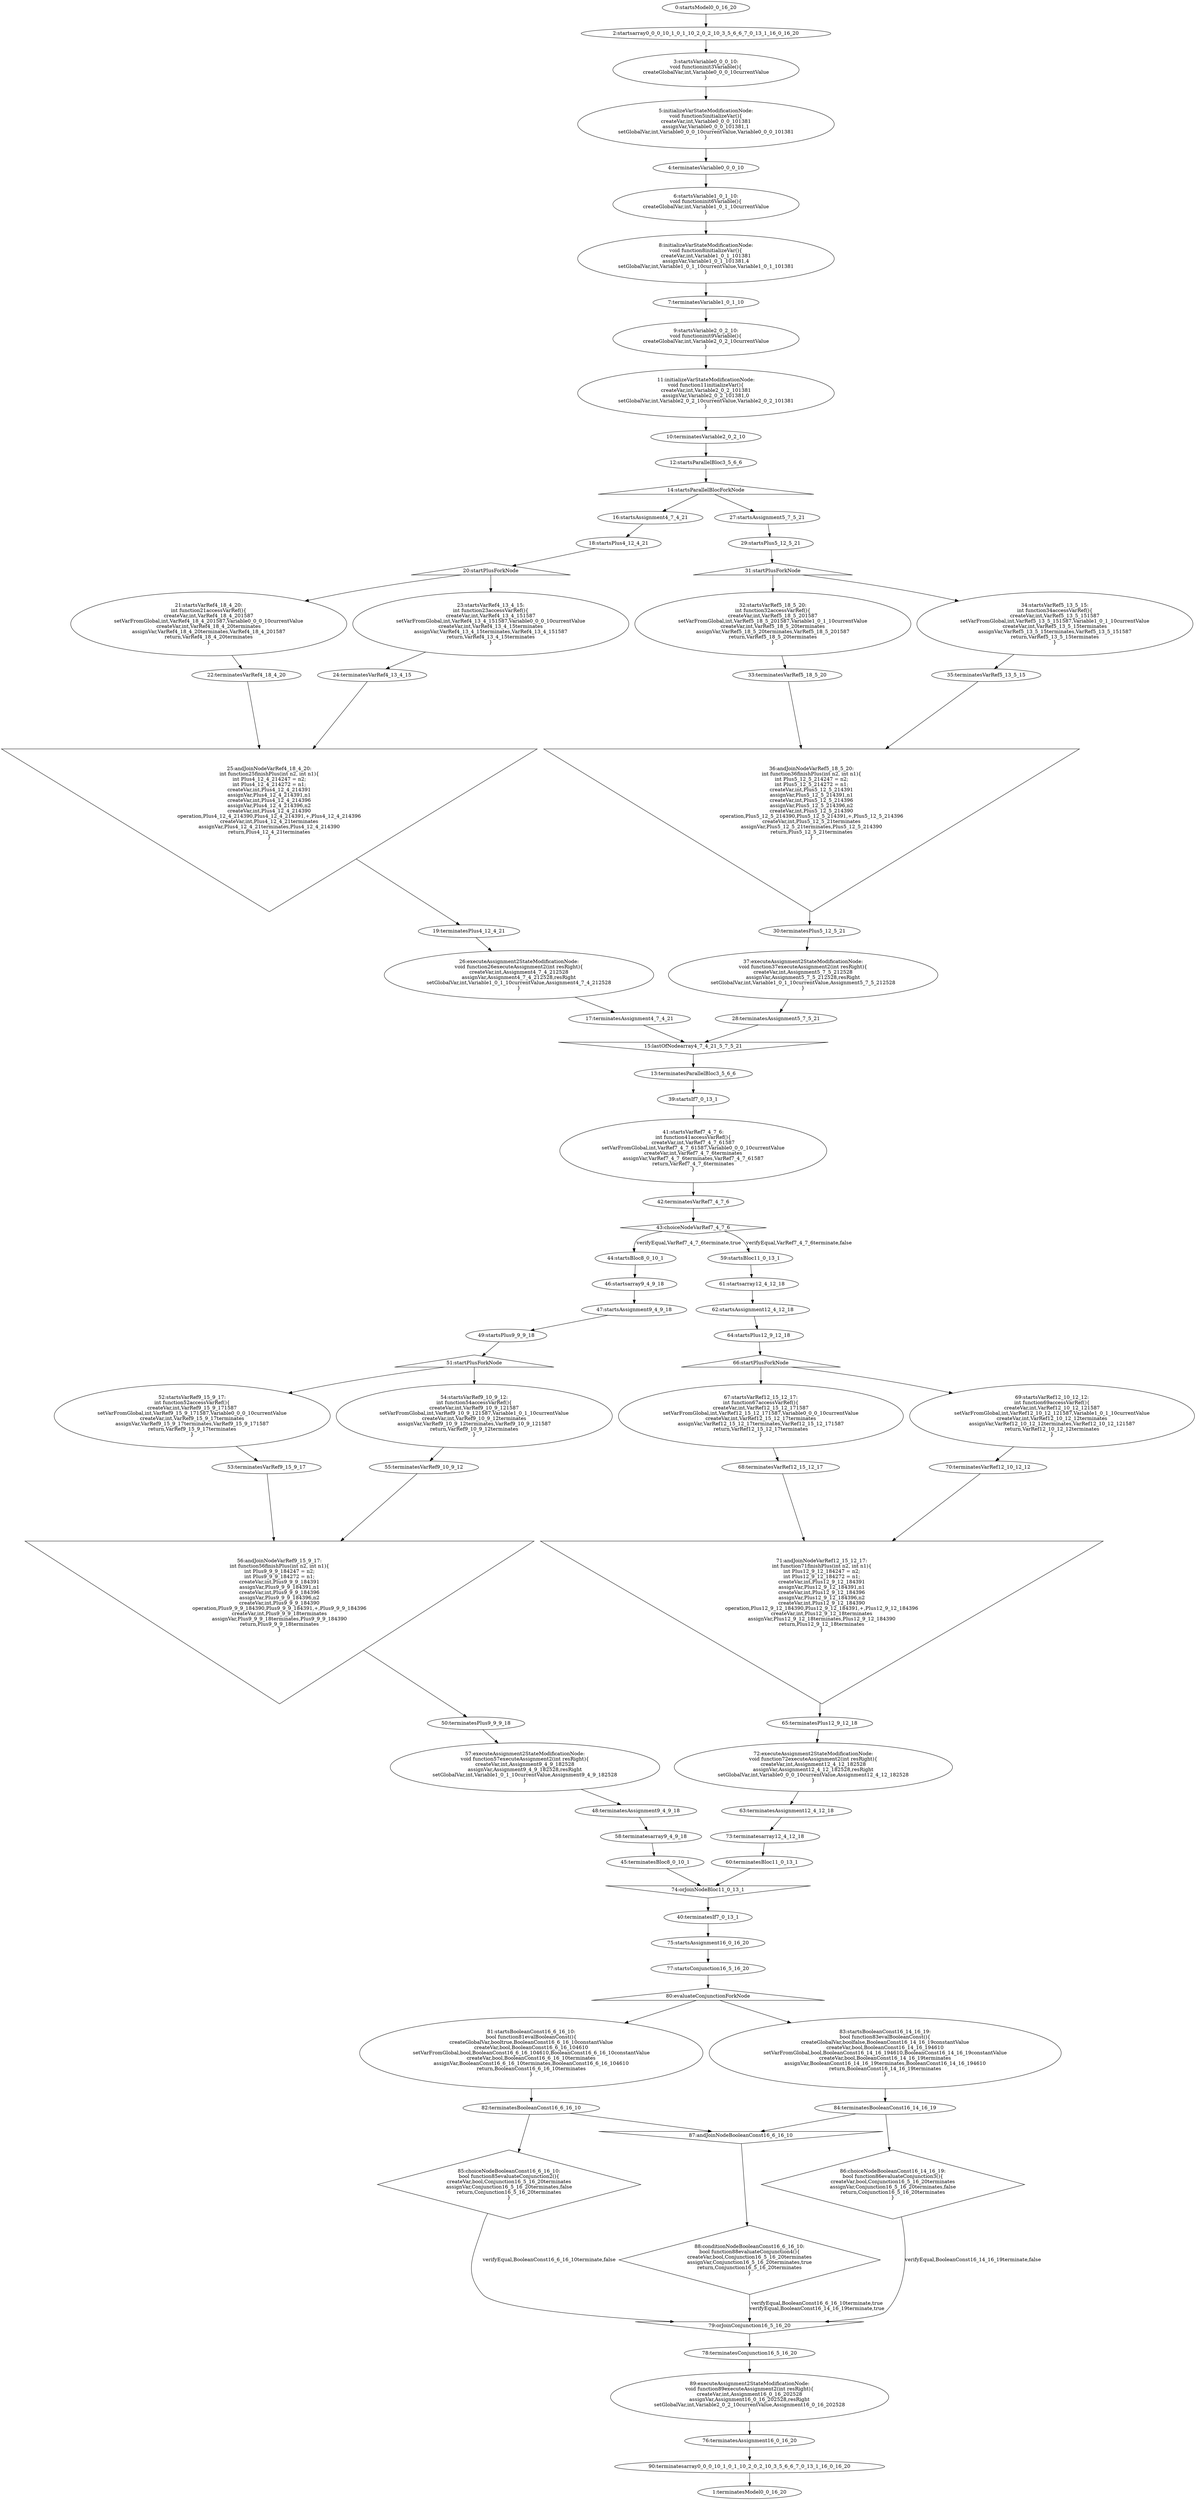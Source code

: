 digraph G {
  "0" [label="0:startsModel0_0_16_20" shape="ellipse" ];
  "1" [label="1:terminatesModel0_0_16_20" shape="ellipse" ];
  "2" [label="2:startsarray0_0_0_10_1_0_1_10_2_0_2_10_3_5_6_6_7_0_13_1_16_0_16_20" shape="ellipse" ];
  "3" [label="3:startsVariable0_0_0_10:
void functioninit3Variable(){
createGlobalVar,int,Variable0_0_0_10currentValue
}" shape="ellipse" ];
  "4" [label="4:terminatesVariable0_0_0_10" shape="ellipse" ];
  "5" [label="5:initializeVarStateModificationNode:
void function5initializeVar(){
createVar,int,Variable0_0_0_101381
assignVar,Variable0_0_0_101381,1
setGlobalVar,int,Variable0_0_0_10currentValue,Variable0_0_0_101381
}" shape="ellipse" ];
  "6" [label="6:startsVariable1_0_1_10:
void functioninit6Variable(){
createGlobalVar,int,Variable1_0_1_10currentValue
}" shape="ellipse" ];
  "7" [label="7:terminatesVariable1_0_1_10" shape="ellipse" ];
  "8" [label="8:initializeVarStateModificationNode:
void function8initializeVar(){
createVar,int,Variable1_0_1_101381
assignVar,Variable1_0_1_101381,4
setGlobalVar,int,Variable1_0_1_10currentValue,Variable1_0_1_101381
}" shape="ellipse" ];
  "9" [label="9:startsVariable2_0_2_10:
void functioninit9Variable(){
createGlobalVar,int,Variable2_0_2_10currentValue
}" shape="ellipse" ];
  "10" [label="10:terminatesVariable2_0_2_10" shape="ellipse" ];
  "11" [label="11:initializeVarStateModificationNode:
void function11initializeVar(){
createVar,int,Variable2_0_2_101381
assignVar,Variable2_0_2_101381,0
setGlobalVar,int,Variable2_0_2_10currentValue,Variable2_0_2_101381
}" shape="ellipse" ];
  "12" [label="12:startsParallelBloc3_5_6_6" shape="ellipse" ];
  "13" [label="13:terminatesParallelBloc3_5_6_6" shape="ellipse" ];
  "14" [label="14:startsParallelBlocForkNode" shape="triangle" ];
  "16" [label="16:startsAssignment4_7_4_21" shape="ellipse" ];
  "17" [label="17:terminatesAssignment4_7_4_21" shape="ellipse" ];
  "18" [label="18:startsPlus4_12_4_21" shape="ellipse" ];
  "19" [label="19:terminatesPlus4_12_4_21" shape="ellipse" ];
  "20" [label="20:startPlusForkNode" shape="triangle" ];
  "21" [label="21:startsVarRef4_18_4_20:
int function21accessVarRef(){
createVar,int,VarRef4_18_4_201587
setVarFromGlobal,int,VarRef4_18_4_201587,Variable0_0_0_10currentValue
createVar,int,VarRef4_18_4_20terminates
assignVar,VarRef4_18_4_20terminates,VarRef4_18_4_201587
return,VarRef4_18_4_20terminates
}" shape="ellipse" ];
  "22" [label="22:terminatesVarRef4_18_4_20" shape="ellipse" ];
  "23" [label="23:startsVarRef4_13_4_15:
int function23accessVarRef(){
createVar,int,VarRef4_13_4_151587
setVarFromGlobal,int,VarRef4_13_4_151587,Variable0_0_0_10currentValue
createVar,int,VarRef4_13_4_15terminates
assignVar,VarRef4_13_4_15terminates,VarRef4_13_4_151587
return,VarRef4_13_4_15terminates
}" shape="ellipse" ];
  "24" [label="24:terminatesVarRef4_13_4_15" shape="ellipse" ];
  "25" [label="25:andJoinNodeVarRef4_18_4_20:
int function25finishPlus(int n2, int n1){
int Plus4_12_4_214247 = n2;
int Plus4_12_4_214272 = n1;
createVar,int,Plus4_12_4_214391
assignVar,Plus4_12_4_214391,n1
createVar,int,Plus4_12_4_214396
assignVar,Plus4_12_4_214396,n2
createVar,int,Plus4_12_4_214390
operation,Plus4_12_4_214390,Plus4_12_4_214391,+,Plus4_12_4_214396
createVar,int,Plus4_12_4_21terminates
assignVar,Plus4_12_4_21terminates,Plus4_12_4_214390
return,Plus4_12_4_21terminates
}" shape="invtriangle" ];
  "26" [label="26:executeAssignment2StateModificationNode:
void function26executeAssignment2(int resRight){
createVar,int,Assignment4_7_4_212528
assignVar,Assignment4_7_4_212528,resRight
setGlobalVar,int,Variable1_0_1_10currentValue,Assignment4_7_4_212528
}" shape="ellipse" ];
  "27" [label="27:startsAssignment5_7_5_21" shape="ellipse" ];
  "28" [label="28:terminatesAssignment5_7_5_21" shape="ellipse" ];
  "29" [label="29:startsPlus5_12_5_21" shape="ellipse" ];
  "30" [label="30:terminatesPlus5_12_5_21" shape="ellipse" ];
  "31" [label="31:startPlusForkNode" shape="triangle" ];
  "32" [label="32:startsVarRef5_18_5_20:
int function32accessVarRef(){
createVar,int,VarRef5_18_5_201587
setVarFromGlobal,int,VarRef5_18_5_201587,Variable1_0_1_10currentValue
createVar,int,VarRef5_18_5_20terminates
assignVar,VarRef5_18_5_20terminates,VarRef5_18_5_201587
return,VarRef5_18_5_20terminates
}" shape="ellipse" ];
  "33" [label="33:terminatesVarRef5_18_5_20" shape="ellipse" ];
  "34" [label="34:startsVarRef5_13_5_15:
int function34accessVarRef(){
createVar,int,VarRef5_13_5_151587
setVarFromGlobal,int,VarRef5_13_5_151587,Variable1_0_1_10currentValue
createVar,int,VarRef5_13_5_15terminates
assignVar,VarRef5_13_5_15terminates,VarRef5_13_5_151587
return,VarRef5_13_5_15terminates
}" shape="ellipse" ];
  "35" [label="35:terminatesVarRef5_13_5_15" shape="ellipse" ];
  "36" [label="36:andJoinNodeVarRef5_18_5_20:
int function36finishPlus(int n2, int n1){
int Plus5_12_5_214247 = n2;
int Plus5_12_5_214272 = n1;
createVar,int,Plus5_12_5_214391
assignVar,Plus5_12_5_214391,n1
createVar,int,Plus5_12_5_214396
assignVar,Plus5_12_5_214396,n2
createVar,int,Plus5_12_5_214390
operation,Plus5_12_5_214390,Plus5_12_5_214391,+,Plus5_12_5_214396
createVar,int,Plus5_12_5_21terminates
assignVar,Plus5_12_5_21terminates,Plus5_12_5_214390
return,Plus5_12_5_21terminates
}" shape="invtriangle" ];
  "37" [label="37:executeAssignment2StateModificationNode:
void function37executeAssignment2(int resRight){
createVar,int,Assignment5_7_5_212528
assignVar,Assignment5_7_5_212528,resRight
setGlobalVar,int,Variable1_0_1_10currentValue,Assignment5_7_5_212528
}" shape="ellipse" ];
  "15" [label="15:lastOfNodearray4_7_4_21_5_7_5_21" shape="invtriangle" ];
  "39" [label="39:startsIf7_0_13_1" shape="ellipse" ];
  "40" [label="40:terminatesIf7_0_13_1" shape="ellipse" ];
  "41" [label="41:startsVarRef7_4_7_6:
int function41accessVarRef(){
createVar,int,VarRef7_4_7_61587
setVarFromGlobal,int,VarRef7_4_7_61587,Variable0_0_0_10currentValue
createVar,int,VarRef7_4_7_6terminates
assignVar,VarRef7_4_7_6terminates,VarRef7_4_7_61587
return,VarRef7_4_7_6terminates
}" shape="ellipse" ];
  "42" [label="42:terminatesVarRef7_4_7_6" shape="ellipse" ];
  "43" [label="43:choiceNodeVarRef7_4_7_6" shape="diamond" ];
  "44" [label="44:startsBloc8_0_10_1" shape="ellipse" ];
  "45" [label="45:terminatesBloc8_0_10_1" shape="ellipse" ];
  "46" [label="46:startsarray9_4_9_18" shape="ellipse" ];
  "47" [label="47:startsAssignment9_4_9_18" shape="ellipse" ];
  "48" [label="48:terminatesAssignment9_4_9_18" shape="ellipse" ];
  "49" [label="49:startsPlus9_9_9_18" shape="ellipse" ];
  "50" [label="50:terminatesPlus9_9_9_18" shape="ellipse" ];
  "51" [label="51:startPlusForkNode" shape="triangle" ];
  "52" [label="52:startsVarRef9_15_9_17:
int function52accessVarRef(){
createVar,int,VarRef9_15_9_171587
setVarFromGlobal,int,VarRef9_15_9_171587,Variable0_0_0_10currentValue
createVar,int,VarRef9_15_9_17terminates
assignVar,VarRef9_15_9_17terminates,VarRef9_15_9_171587
return,VarRef9_15_9_17terminates
}" shape="ellipse" ];
  "53" [label="53:terminatesVarRef9_15_9_17" shape="ellipse" ];
  "54" [label="54:startsVarRef9_10_9_12:
int function54accessVarRef(){
createVar,int,VarRef9_10_9_121587
setVarFromGlobal,int,VarRef9_10_9_121587,Variable1_0_1_10currentValue
createVar,int,VarRef9_10_9_12terminates
assignVar,VarRef9_10_9_12terminates,VarRef9_10_9_121587
return,VarRef9_10_9_12terminates
}" shape="ellipse" ];
  "55" [label="55:terminatesVarRef9_10_9_12" shape="ellipse" ];
  "56" [label="56:andJoinNodeVarRef9_15_9_17:
int function56finishPlus(int n2, int n1){
int Plus9_9_9_184247 = n2;
int Plus9_9_9_184272 = n1;
createVar,int,Plus9_9_9_184391
assignVar,Plus9_9_9_184391,n1
createVar,int,Plus9_9_9_184396
assignVar,Plus9_9_9_184396,n2
createVar,int,Plus9_9_9_184390
operation,Plus9_9_9_184390,Plus9_9_9_184391,+,Plus9_9_9_184396
createVar,int,Plus9_9_9_18terminates
assignVar,Plus9_9_9_18terminates,Plus9_9_9_184390
return,Plus9_9_9_18terminates
}" shape="invtriangle" ];
  "57" [label="57:executeAssignment2StateModificationNode:
void function57executeAssignment2(int resRight){
createVar,int,Assignment9_4_9_182528
assignVar,Assignment9_4_9_182528,resRight
setGlobalVar,int,Variable1_0_1_10currentValue,Assignment9_4_9_182528
}" shape="ellipse" ];
  "58" [label="58:terminatesarray9_4_9_18" shape="ellipse" ];
  "59" [label="59:startsBloc11_0_13_1" shape="ellipse" ];
  "60" [label="60:terminatesBloc11_0_13_1" shape="ellipse" ];
  "61" [label="61:startsarray12_4_12_18" shape="ellipse" ];
  "62" [label="62:startsAssignment12_4_12_18" shape="ellipse" ];
  "63" [label="63:terminatesAssignment12_4_12_18" shape="ellipse" ];
  "64" [label="64:startsPlus12_9_12_18" shape="ellipse" ];
  "65" [label="65:terminatesPlus12_9_12_18" shape="ellipse" ];
  "66" [label="66:startPlusForkNode" shape="triangle" ];
  "67" [label="67:startsVarRef12_15_12_17:
int function67accessVarRef(){
createVar,int,VarRef12_15_12_171587
setVarFromGlobal,int,VarRef12_15_12_171587,Variable0_0_0_10currentValue
createVar,int,VarRef12_15_12_17terminates
assignVar,VarRef12_15_12_17terminates,VarRef12_15_12_171587
return,VarRef12_15_12_17terminates
}" shape="ellipse" ];
  "68" [label="68:terminatesVarRef12_15_12_17" shape="ellipse" ];
  "69" [label="69:startsVarRef12_10_12_12:
int function69accessVarRef(){
createVar,int,VarRef12_10_12_121587
setVarFromGlobal,int,VarRef12_10_12_121587,Variable1_0_1_10currentValue
createVar,int,VarRef12_10_12_12terminates
assignVar,VarRef12_10_12_12terminates,VarRef12_10_12_121587
return,VarRef12_10_12_12terminates
}" shape="ellipse" ];
  "70" [label="70:terminatesVarRef12_10_12_12" shape="ellipse" ];
  "71" [label="71:andJoinNodeVarRef12_15_12_17:
int function71finishPlus(int n2, int n1){
int Plus12_9_12_184247 = n2;
int Plus12_9_12_184272 = n1;
createVar,int,Plus12_9_12_184391
assignVar,Plus12_9_12_184391,n1
createVar,int,Plus12_9_12_184396
assignVar,Plus12_9_12_184396,n2
createVar,int,Plus12_9_12_184390
operation,Plus12_9_12_184390,Plus12_9_12_184391,+,Plus12_9_12_184396
createVar,int,Plus12_9_12_18terminates
assignVar,Plus12_9_12_18terminates,Plus12_9_12_184390
return,Plus12_9_12_18terminates
}" shape="invtriangle" ];
  "72" [label="72:executeAssignment2StateModificationNode:
void function72executeAssignment2(int resRight){
createVar,int,Assignment12_4_12_182528
assignVar,Assignment12_4_12_182528,resRight
setGlobalVar,int,Variable0_0_0_10currentValue,Assignment12_4_12_182528
}" shape="ellipse" ];
  "73" [label="73:terminatesarray12_4_12_18" shape="ellipse" ];
  "74" [label="74:orJoinNodeBloc11_0_13_1" shape="invtriangle" ];
  "75" [label="75:startsAssignment16_0_16_20" shape="ellipse" ];
  "76" [label="76:terminatesAssignment16_0_16_20" shape="ellipse" ];
  "77" [label="77:startsConjunction16_5_16_20" shape="ellipse" ];
  "78" [label="78:terminatesConjunction16_5_16_20" shape="ellipse" ];
  "79" [label="79:orJoinConjunction16_5_16_20" shape="invtriangle" ];
  "80" [label="80:evaluateConjunctionForkNode" shape="triangle" ];
  "81" [label="81:startsBooleanConst16_6_16_10:
bool function81evalBooleanConst(){
createGlobalVar,booltrue,BooleanConst16_6_16_10constantValue
createVar,bool,BooleanConst16_6_16_104610
setVarFromGlobal,bool,BooleanConst16_6_16_104610,BooleanConst16_6_16_10constantValue
createVar,bool,BooleanConst16_6_16_10terminates
assignVar,BooleanConst16_6_16_10terminates,BooleanConst16_6_16_104610
return,BooleanConst16_6_16_10terminates
}" shape="ellipse" ];
  "82" [label="82:terminatesBooleanConst16_6_16_10" shape="ellipse" ];
  "83" [label="83:startsBooleanConst16_14_16_19:
bool function83evalBooleanConst(){
createGlobalVar,boolfalse,BooleanConst16_14_16_19constantValue
createVar,bool,BooleanConst16_14_16_194610
setVarFromGlobal,bool,BooleanConst16_14_16_194610,BooleanConst16_14_16_19constantValue
createVar,bool,BooleanConst16_14_16_19terminates
assignVar,BooleanConst16_14_16_19terminates,BooleanConst16_14_16_194610
return,BooleanConst16_14_16_19terminates
}" shape="ellipse" ];
  "84" [label="84:terminatesBooleanConst16_14_16_19" shape="ellipse" ];
  "85" [label="85:choiceNodeBooleanConst16_6_16_10:
bool function85evaluateConjunction2(){
createVar,bool,Conjunction16_5_16_20terminates
assignVar,Conjunction16_5_16_20terminates,false
return,Conjunction16_5_16_20terminates
}" shape="diamond" ];
  "86" [label="86:choiceNodeBooleanConst16_14_16_19:
bool function86evaluateConjunction3(){
createVar,bool,Conjunction16_5_16_20terminates
assignVar,Conjunction16_5_16_20terminates,false
return,Conjunction16_5_16_20terminates
}" shape="diamond" ];
  "87" [label="87:andJoinNodeBooleanConst16_6_16_10" shape="invtriangle" ];
  "88" [label="88:conditionNodeBooleanConst16_6_16_10:
bool function88evaluateConjunction4(){
createVar,bool,Conjunction16_5_16_20terminates
assignVar,Conjunction16_5_16_20terminates,true
return,Conjunction16_5_16_20terminates
}" shape="diamond" ];
  "89" [label="89:executeAssignment2StateModificationNode:
void function89executeAssignment2(int resRight){
createVar,int,Assignment16_0_16_202528
assignVar,Assignment16_0_16_202528,resRight
setGlobalVar,int,Variable2_0_2_10currentValue,Assignment16_0_16_202528
}" shape="ellipse" ];
  "90" [label="90:terminatesarray0_0_0_10_1_0_1_10_2_0_2_10_3_5_6_6_7_0_13_1_16_0_16_20" shape="ellipse" ];
  "0" -> "2" [label=""];
  "3" -> "5" [label=""];
  "5" -> "4" [label=""];
  "2" -> "3" [label=""];
  "6" -> "8" [label=""];
  "8" -> "7" [label=""];
  "4" -> "6" [label=""];
  "9" -> "11" [label=""];
  "11" -> "10" [label=""];
  "7" -> "9" [label=""];
  "12" -> "14" [label=""];
  "18" -> "20" [label=""];
  "21" -> "22" [label=""];
  "20" -> "21" [label=""];
  "23" -> "24" [label=""];
  "20" -> "23" [label=""];
  "22" -> "25" [label=""];
  "24" -> "25" [label=""];
  "25" -> "19" [label=""];
  "16" -> "18" [label=""];
  "19" -> "26" [label=""];
  "26" -> "17" [label=""];
  "14" -> "16" [label=""];
  "17" -> "15" [label=""];
  "29" -> "31" [label=""];
  "32" -> "33" [label=""];
  "31" -> "32" [label=""];
  "34" -> "35" [label=""];
  "31" -> "34" [label=""];
  "33" -> "36" [label=""];
  "35" -> "36" [label=""];
  "36" -> "30" [label=""];
  "27" -> "29" [label=""];
  "30" -> "37" [label=""];
  "37" -> "28" [label=""];
  "14" -> "27" [label=""];
  "28" -> "15" [label=""];
  "15" -> "13" [label=""];
  "10" -> "12" [label=""];
  "41" -> "42" [label=""];
  "39" -> "41" [label=""];
  "42" -> "43" [label=""];
  "44" -> "46" [label=""];
  "49" -> "51" [label=""];
  "52" -> "53" [label=""];
  "51" -> "52" [label=""];
  "54" -> "55" [label=""];
  "51" -> "54" [label=""];
  "53" -> "56" [label=""];
  "55" -> "56" [label=""];
  "56" -> "50" [label=""];
  "47" -> "49" [label=""];
  "50" -> "57" [label=""];
  "57" -> "48" [label=""];
  "46" -> "47" [label=""];
  "48" -> "58" [label=""];
  "58" -> "45" [label=""];
  "43" -> "44" [label="verifyEqual,VarRef7_4_7_6terminate,true"];
  "59" -> "61" [label=""];
  "64" -> "66" [label=""];
  "67" -> "68" [label=""];
  "66" -> "67" [label=""];
  "69" -> "70" [label=""];
  "66" -> "69" [label=""];
  "68" -> "71" [label=""];
  "70" -> "71" [label=""];
  "71" -> "65" [label=""];
  "62" -> "64" [label=""];
  "65" -> "72" [label=""];
  "72" -> "63" [label=""];
  "61" -> "62" [label=""];
  "63" -> "73" [label=""];
  "73" -> "60" [label=""];
  "43" -> "59" [label="verifyEqual,VarRef7_4_7_6terminate,false"];
  "60" -> "74" [label=""];
  "45" -> "74" [label=""];
  "74" -> "40" [label=""];
  "13" -> "39" [label=""];
  "79" -> "78" [label=""];
  "77" -> "80" [label=""];
  "81" -> "82" [label=""];
  "80" -> "81" [label=""];
  "83" -> "84" [label=""];
  "80" -> "83" [label=""];
  "82" -> "85" [label=""];
  "85" -> "79" [label="verifyEqual,BooleanConst16_6_16_10terminate,false"];
  "84" -> "86" [label=""];
  "86" -> "79" [label="verifyEqual,BooleanConst16_14_16_19terminate,false"];
  "82" -> "87" [label=""];
  "84" -> "87" [label=""];
  "87" -> "88" [label=""];
  "88" -> "79" [label="verifyEqual,BooleanConst16_6_16_10terminate,true
verifyEqual,BooleanConst16_14_16_19terminate,true"];
  "75" -> "77" [label=""];
  "78" -> "89" [label=""];
  "89" -> "76" [label=""];
  "40" -> "75" [label=""];
  "76" -> "90" [label=""];
  "90" -> "1" [label=""];
}